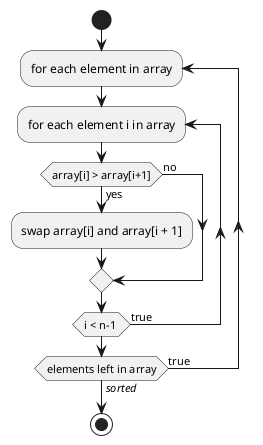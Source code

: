 @startuml
!pragma useVerticalIf on
start
    repeat:for each element in array; 
        repeat:for each element i in array;
            if (array[i] > array[i+1]) then (yes) 
                :swap array[i] and array[i + 1];
            else (no)
            endif
    repeat while (i < n-1 ) is (true)
  repeat while (elements left in array) is (true) not (//sorted//)
stop
@enduml